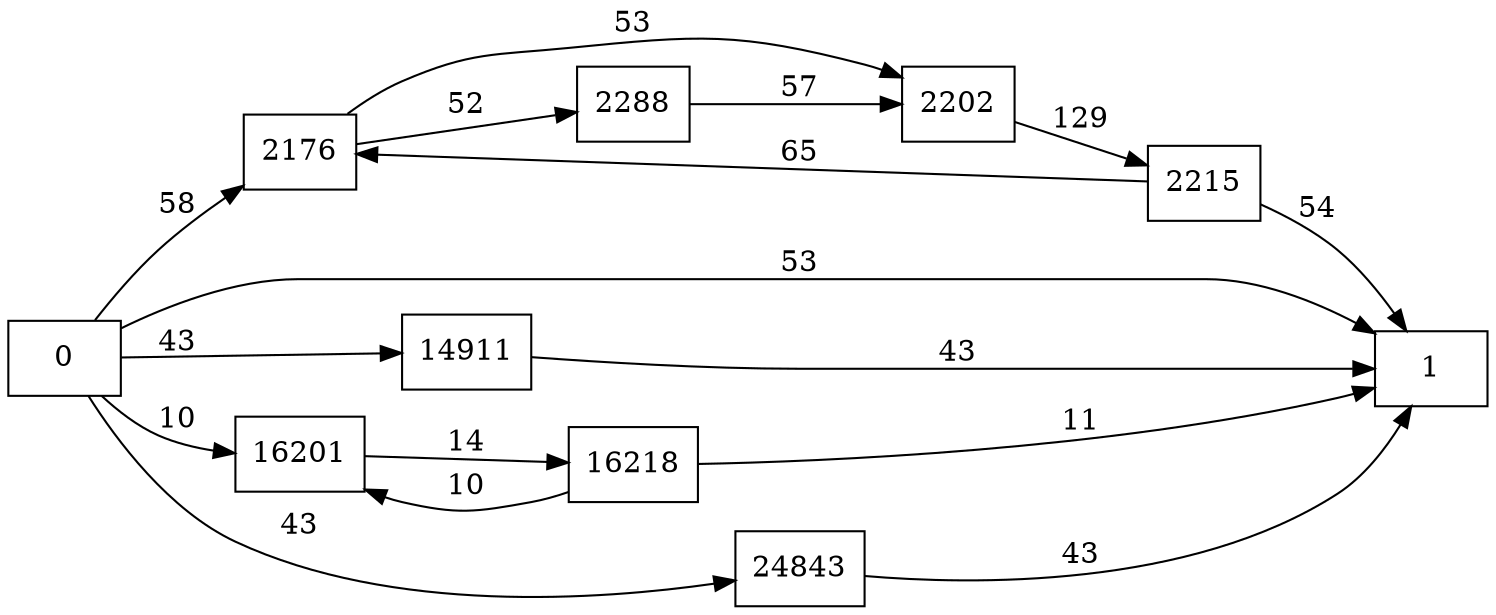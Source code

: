 digraph {
	graph [rankdir=LR]
	node [shape=rectangle]
	2176 -> 2202 [label=53]
	2176 -> 2288 [label=52]
	2202 -> 2215 [label=129]
	2215 -> 2176 [label=65]
	2215 -> 1 [label=54]
	2288 -> 2202 [label=57]
	14911 -> 1 [label=43]
	16201 -> 16218 [label=14]
	16218 -> 16201 [label=10]
	16218 -> 1 [label=11]
	24843 -> 1 [label=43]
	0 -> 2176 [label=58]
	0 -> 1 [label=53]
	0 -> 14911 [label=43]
	0 -> 16201 [label=10]
	0 -> 24843 [label=43]
}
